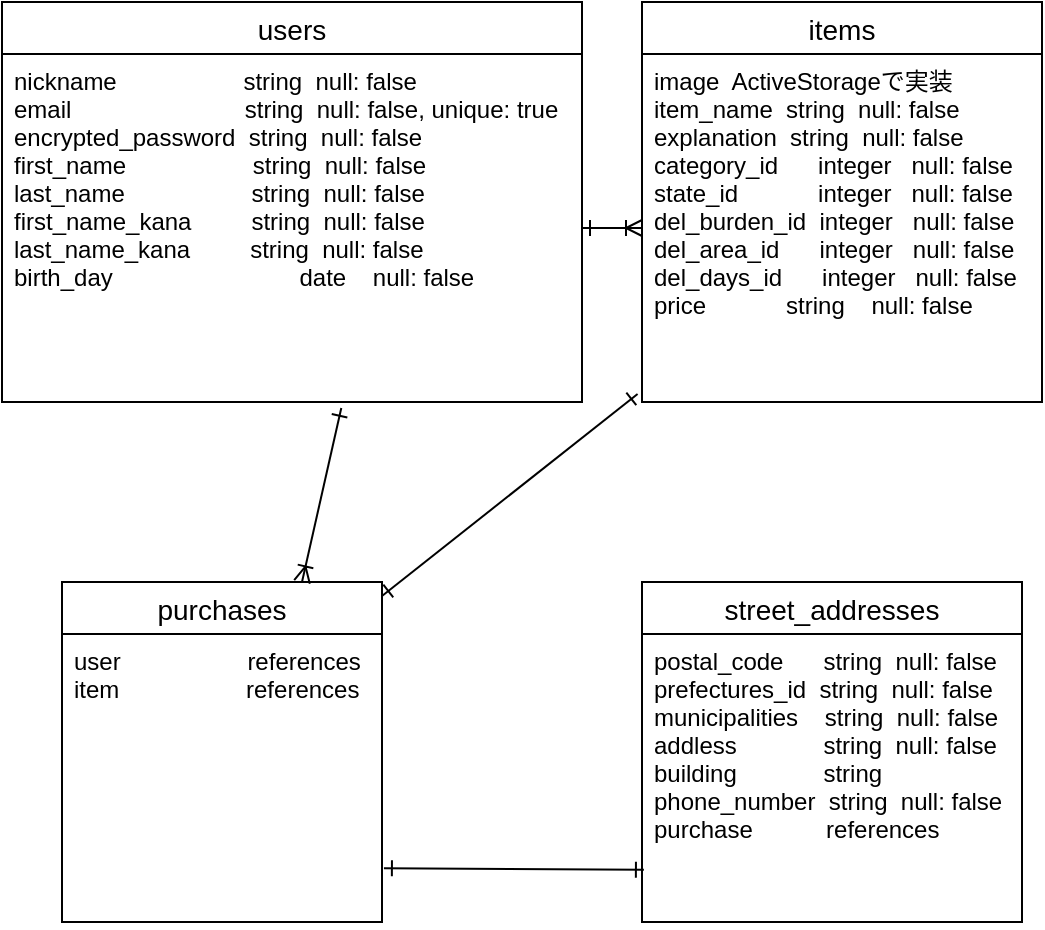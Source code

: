 <mxfile version="13.10.0" type="embed">
    <diagram id="6UeLowTLmziPqEooy-m7" name="ページ1">
        <mxGraphModel dx="604" dy="526" grid="1" gridSize="10" guides="1" tooltips="1" connect="1" arrows="1" fold="1" page="1" pageScale="1" pageWidth="583" pageHeight="827" math="0" shadow="0">
            <root>
                <mxCell id="0"/>
                <mxCell id="1" parent="0"/>
                <mxCell id="20" value="users" style="swimlane;fontStyle=0;childLayout=stackLayout;horizontal=1;startSize=26;horizontalStack=0;resizeParent=1;resizeParentMax=0;resizeLast=0;collapsible=1;marginBottom=0;align=center;fontSize=14;" vertex="1" parent="1">
                    <mxGeometry x="10" y="30" width="290" height="200" as="geometry"/>
                </mxCell>
                <mxCell id="21" value="nickname                   string  null: false&#10;email                          string  null: false, unique: true&#10;encrypted_password  string  null: false&#10;first_name                   string  null: false&#10;last_name                   string  null: false&#10;first_name_kana         string  null: false&#10;last_name_kana         string  null: false&#10;birth_day                            date    null: false&#10;" style="text;strokeColor=none;fillColor=none;spacingLeft=4;spacingRight=4;overflow=hidden;rotatable=0;points=[[0,0.5],[1,0.5]];portConstraint=eastwest;fontSize=12;" vertex="1" parent="20">
                    <mxGeometry y="26" width="290" height="174" as="geometry"/>
                </mxCell>
                <mxCell id="42" value="items" style="swimlane;fontStyle=0;childLayout=stackLayout;horizontal=1;startSize=26;horizontalStack=0;resizeParent=1;resizeParentMax=0;resizeLast=0;collapsible=1;marginBottom=0;align=center;fontSize=14;" vertex="1" parent="1">
                    <mxGeometry x="330" y="30" width="200" height="200" as="geometry"/>
                </mxCell>
                <mxCell id="43" value="image  ActiveStorageで実装&#10;item_name  string  null: false&#10;explanation  string  null: false&#10;category_id      integer   null: false&#10;state_id            integer   null: false&#10;del_burden_id  integer   null: false&#10;del_area_id      integer   null: false&#10;del_days_id      integer   null: false&#10;price            string    null: false" style="text;strokeColor=none;fillColor=none;spacingLeft=4;spacingRight=4;overflow=hidden;rotatable=0;points=[[0,0.5],[1,0.5]];portConstraint=eastwest;fontSize=12;" vertex="1" parent="42">
                    <mxGeometry y="26" width="200" height="174" as="geometry"/>
                </mxCell>
                <mxCell id="46" value="purchases" style="swimlane;fontStyle=0;childLayout=stackLayout;horizontal=1;startSize=26;horizontalStack=0;resizeParent=1;resizeParentMax=0;resizeLast=0;collapsible=1;marginBottom=0;align=center;fontSize=14;" vertex="1" parent="1">
                    <mxGeometry x="40" y="320" width="160" height="170" as="geometry"/>
                </mxCell>
                <mxCell id="47" value="user                   references&#10;item                   references" style="text;strokeColor=none;fillColor=none;spacingLeft=4;spacingRight=4;overflow=hidden;rotatable=0;points=[[0,0.5],[1,0.5]];portConstraint=eastwest;fontSize=12;" vertex="1" parent="46">
                    <mxGeometry y="26" width="160" height="144" as="geometry"/>
                </mxCell>
                <mxCell id="50" value="street_addresses" style="swimlane;fontStyle=0;childLayout=stackLayout;horizontal=1;startSize=26;horizontalStack=0;resizeParent=1;resizeParentMax=0;resizeLast=0;collapsible=1;marginBottom=0;align=center;fontSize=14;" vertex="1" parent="1">
                    <mxGeometry x="330" y="320" width="190" height="170" as="geometry"/>
                </mxCell>
                <mxCell id="51" value="postal_code      string  null: false&#10;prefectures_id  string  null: false&#10;municipalities    string  null: false&#10;addless             string  null: false&#10;building             string &#10;phone_number  string  null: false&#10;purchase           references" style="text;strokeColor=none;fillColor=none;spacingLeft=4;spacingRight=4;overflow=hidden;rotatable=0;points=[[0,0.5],[1,0.5]];portConstraint=eastwest;fontSize=12;" vertex="1" parent="50">
                    <mxGeometry y="26" width="190" height="144" as="geometry"/>
                </mxCell>
                <mxCell id="62" value="" style="edgeStyle=entityRelationEdgeStyle;fontSize=12;html=1;endArrow=ERoneToMany;exitX=1;exitY=0.5;exitDx=0;exitDy=0;entryX=0;entryY=0.5;entryDx=0;entryDy=0;startArrow=ERone;startFill=0;" edge="1" parent="1" source="21" target="43">
                    <mxGeometry width="100" height="100" relative="1" as="geometry">
                        <mxPoint x="230" y="350" as="sourcePoint"/>
                        <mxPoint x="330" y="250" as="targetPoint"/>
                    </mxGeometry>
                </mxCell>
                <mxCell id="63" value="" style="endArrow=ERone;html=1;rounded=0;exitX=1;exitY=0.041;exitDx=0;exitDy=0;exitPerimeter=0;entryX=-0.011;entryY=0.977;entryDx=0;entryDy=0;entryPerimeter=0;startArrow=ERone;startFill=0;endFill=0;" edge="1" parent="1" source="46" target="43">
                    <mxGeometry relative="1" as="geometry">
                        <mxPoint x="200" y="300" as="sourcePoint"/>
                        <mxPoint x="360" y="300" as="targetPoint"/>
                    </mxGeometry>
                </mxCell>
                <mxCell id="64" value="" style="endArrow=ERone;html=1;rounded=0;exitX=1.006;exitY=0.813;exitDx=0;exitDy=0;exitPerimeter=0;entryX=0.005;entryY=0.819;entryDx=0;entryDy=0;entryPerimeter=0;startArrow=ERone;startFill=0;endFill=0;" edge="1" parent="1" source="47" target="51">
                    <mxGeometry relative="1" as="geometry">
                        <mxPoint x="200" y="300" as="sourcePoint"/>
                        <mxPoint x="320" y="450" as="targetPoint"/>
                    </mxGeometry>
                </mxCell>
                <mxCell id="65" value="" style="endArrow=ERoneToMany;html=1;rounded=0;exitX=0.585;exitY=1.017;exitDx=0;exitDy=0;exitPerimeter=0;entryX=0.75;entryY=0;entryDx=0;entryDy=0;startArrow=ERone;startFill=0;endFill=0;" edge="1" parent="1" source="21" target="46">
                    <mxGeometry relative="1" as="geometry">
                        <mxPoint x="200" y="300" as="sourcePoint"/>
                        <mxPoint x="360" y="300" as="targetPoint"/>
                    </mxGeometry>
                </mxCell>
            </root>
        </mxGraphModel>
    </diagram>
</mxfile>
